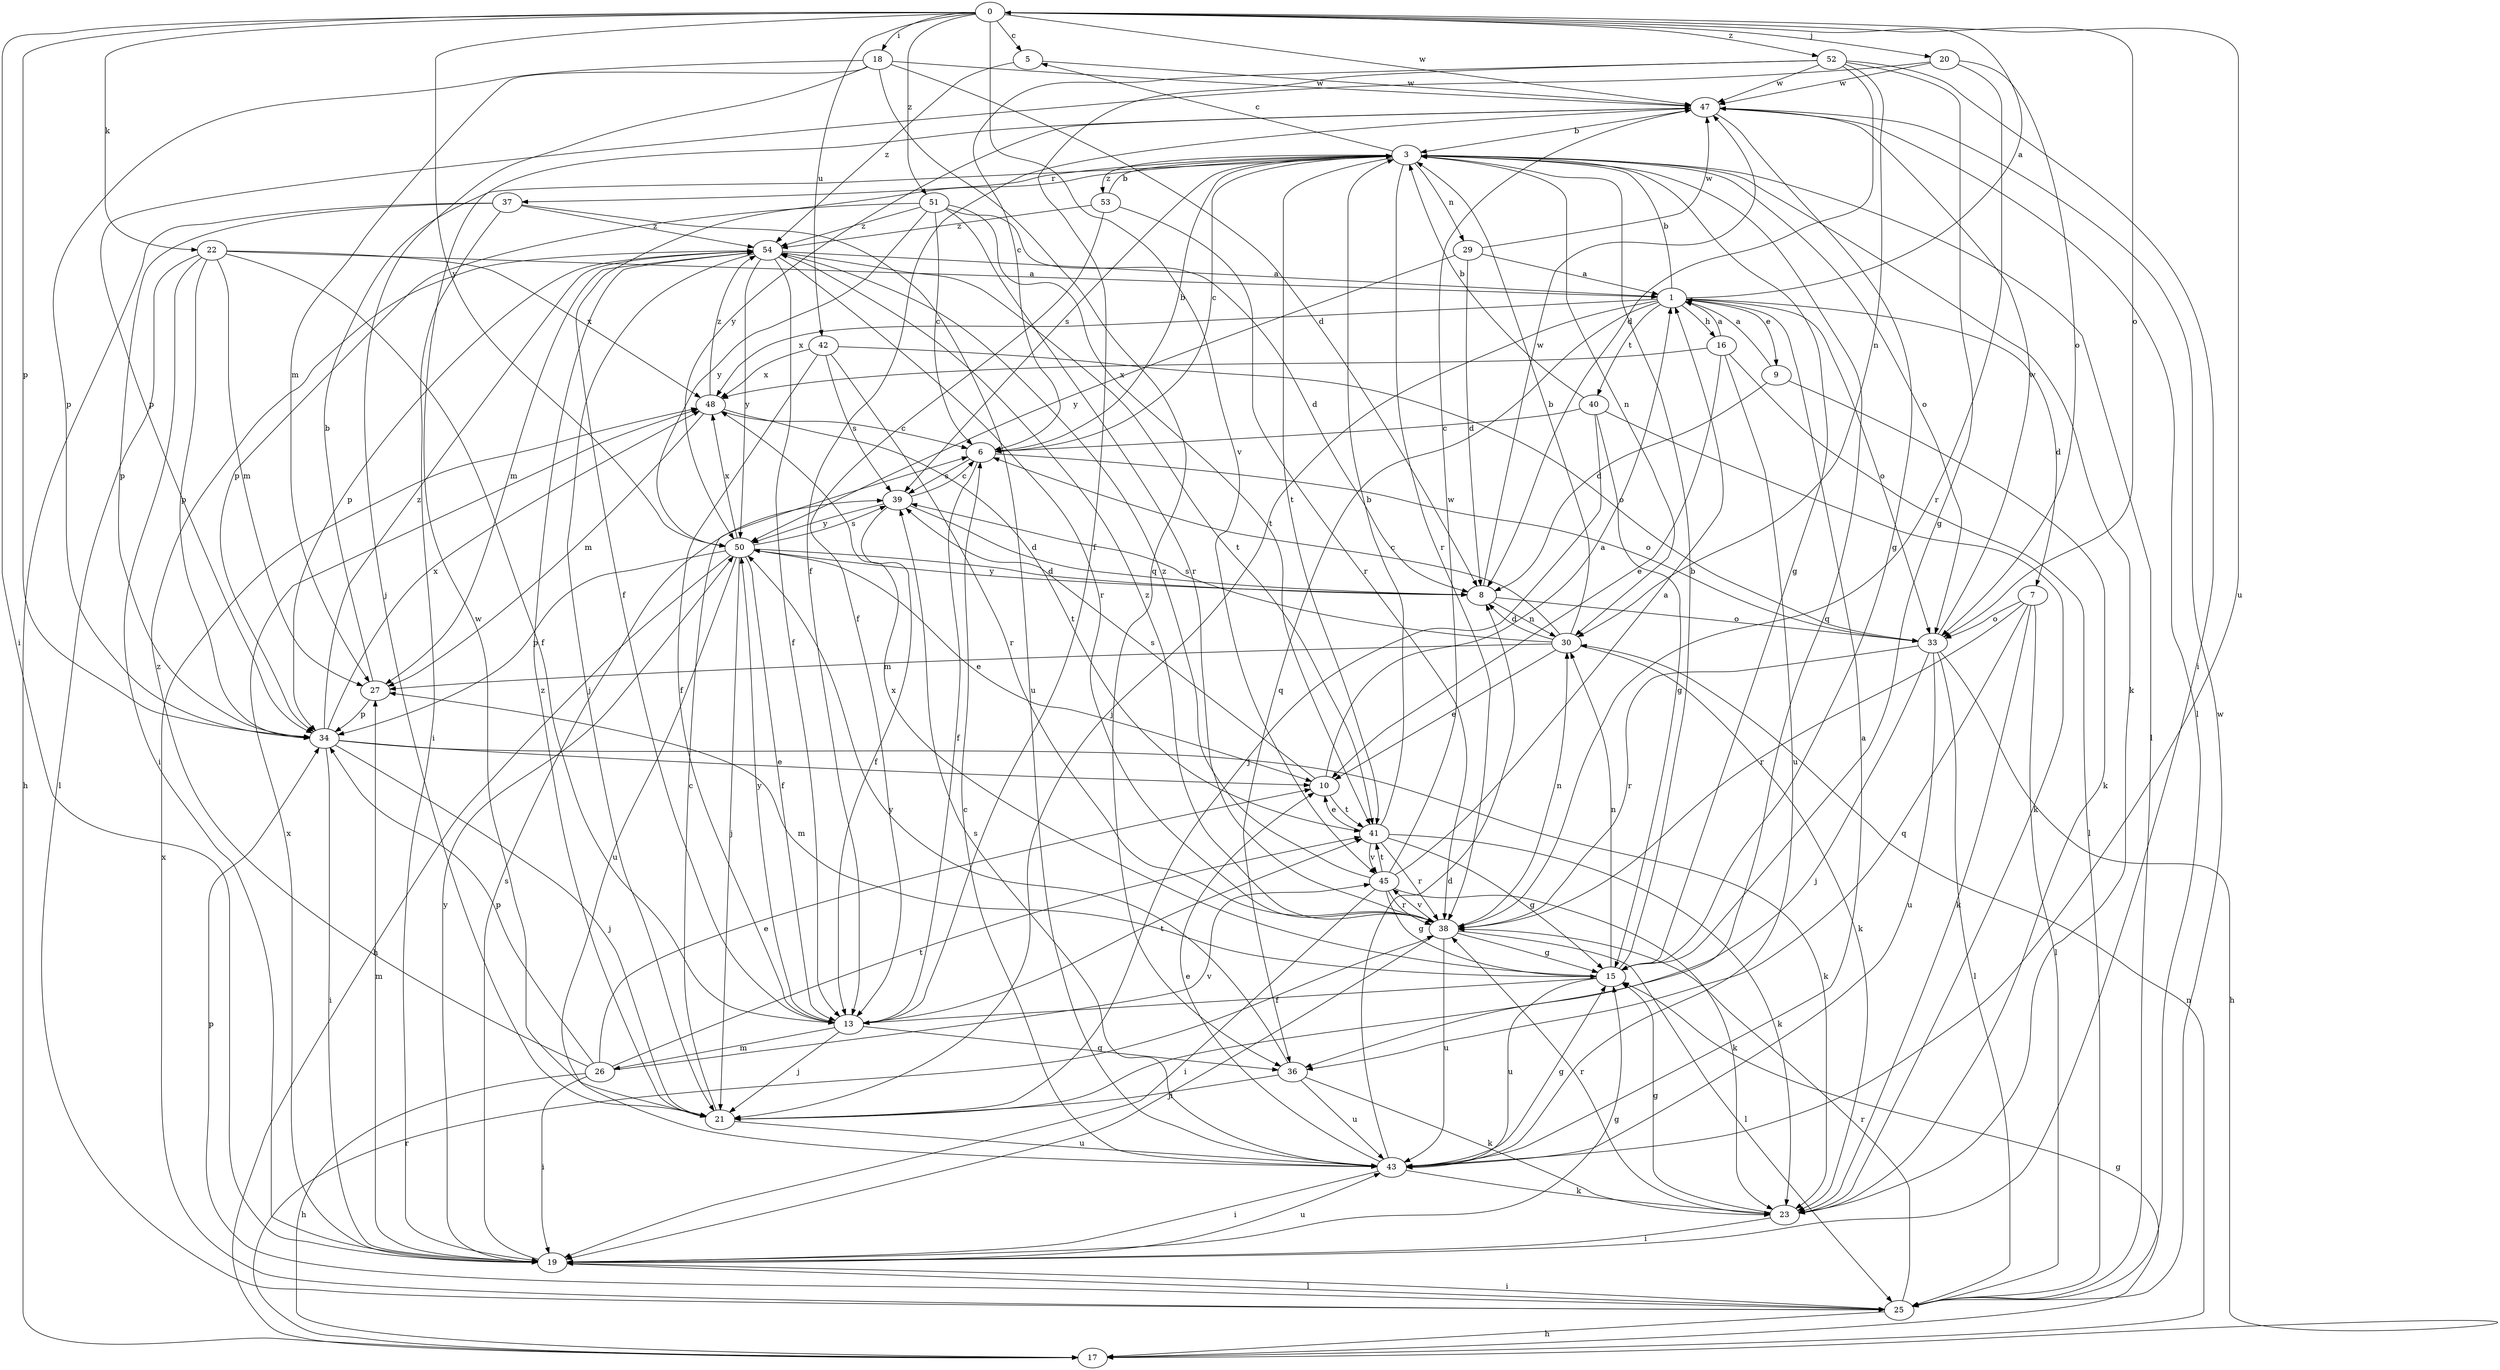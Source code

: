 strict digraph  {
0;
1;
3;
5;
6;
7;
8;
9;
10;
13;
15;
16;
17;
18;
19;
20;
21;
22;
23;
25;
26;
27;
29;
30;
33;
34;
36;
37;
38;
39;
40;
41;
42;
43;
45;
47;
48;
50;
51;
52;
53;
54;
0 -> 5  [label=c];
0 -> 18  [label=i];
0 -> 19  [label=i];
0 -> 20  [label=j];
0 -> 22  [label=k];
0 -> 33  [label=o];
0 -> 34  [label=p];
0 -> 42  [label=u];
0 -> 43  [label=u];
0 -> 45  [label=v];
0 -> 47  [label=w];
0 -> 50  [label=y];
0 -> 51  [label=z];
0 -> 52  [label=z];
1 -> 0  [label=a];
1 -> 3  [label=b];
1 -> 7  [label=d];
1 -> 9  [label=e];
1 -> 16  [label=h];
1 -> 21  [label=j];
1 -> 33  [label=o];
1 -> 36  [label=q];
1 -> 40  [label=t];
1 -> 48  [label=x];
3 -> 5  [label=c];
3 -> 6  [label=c];
3 -> 13  [label=f];
3 -> 15  [label=g];
3 -> 23  [label=k];
3 -> 25  [label=l];
3 -> 29  [label=n];
3 -> 30  [label=n];
3 -> 33  [label=o];
3 -> 36  [label=q];
3 -> 37  [label=r];
3 -> 38  [label=r];
3 -> 39  [label=s];
3 -> 41  [label=t];
3 -> 53  [label=z];
5 -> 47  [label=w];
5 -> 54  [label=z];
6 -> 3  [label=b];
6 -> 13  [label=f];
6 -> 33  [label=o];
6 -> 39  [label=s];
7 -> 23  [label=k];
7 -> 25  [label=l];
7 -> 33  [label=o];
7 -> 36  [label=q];
7 -> 38  [label=r];
8 -> 30  [label=n];
8 -> 33  [label=o];
8 -> 47  [label=w];
8 -> 50  [label=y];
9 -> 1  [label=a];
9 -> 8  [label=d];
9 -> 23  [label=k];
10 -> 1  [label=a];
10 -> 39  [label=s];
10 -> 41  [label=t];
13 -> 21  [label=j];
13 -> 26  [label=m];
13 -> 36  [label=q];
13 -> 41  [label=t];
13 -> 50  [label=y];
15 -> 3  [label=b];
15 -> 13  [label=f];
15 -> 27  [label=m];
15 -> 30  [label=n];
15 -> 43  [label=u];
15 -> 48  [label=x];
16 -> 1  [label=a];
16 -> 10  [label=e];
16 -> 25  [label=l];
16 -> 43  [label=u];
16 -> 48  [label=x];
17 -> 15  [label=g];
17 -> 30  [label=n];
17 -> 38  [label=r];
18 -> 8  [label=d];
18 -> 21  [label=j];
18 -> 27  [label=m];
18 -> 34  [label=p];
18 -> 36  [label=q];
18 -> 47  [label=w];
19 -> 15  [label=g];
19 -> 25  [label=l];
19 -> 27  [label=m];
19 -> 39  [label=s];
19 -> 43  [label=u];
19 -> 48  [label=x];
19 -> 50  [label=y];
20 -> 33  [label=o];
20 -> 34  [label=p];
20 -> 38  [label=r];
20 -> 47  [label=w];
21 -> 6  [label=c];
21 -> 43  [label=u];
21 -> 47  [label=w];
21 -> 54  [label=z];
22 -> 1  [label=a];
22 -> 13  [label=f];
22 -> 19  [label=i];
22 -> 25  [label=l];
22 -> 27  [label=m];
22 -> 34  [label=p];
22 -> 48  [label=x];
23 -> 15  [label=g];
23 -> 19  [label=i];
23 -> 38  [label=r];
25 -> 17  [label=h];
25 -> 19  [label=i];
25 -> 34  [label=p];
25 -> 38  [label=r];
25 -> 47  [label=w];
25 -> 48  [label=x];
26 -> 10  [label=e];
26 -> 17  [label=h];
26 -> 19  [label=i];
26 -> 34  [label=p];
26 -> 41  [label=t];
26 -> 45  [label=v];
26 -> 54  [label=z];
27 -> 3  [label=b];
27 -> 34  [label=p];
29 -> 1  [label=a];
29 -> 8  [label=d];
29 -> 47  [label=w];
29 -> 50  [label=y];
30 -> 3  [label=b];
30 -> 6  [label=c];
30 -> 8  [label=d];
30 -> 10  [label=e];
30 -> 23  [label=k];
30 -> 27  [label=m];
30 -> 39  [label=s];
33 -> 17  [label=h];
33 -> 21  [label=j];
33 -> 25  [label=l];
33 -> 38  [label=r];
33 -> 43  [label=u];
33 -> 47  [label=w];
34 -> 10  [label=e];
34 -> 19  [label=i];
34 -> 21  [label=j];
34 -> 23  [label=k];
34 -> 48  [label=x];
34 -> 54  [label=z];
36 -> 21  [label=j];
36 -> 23  [label=k];
36 -> 43  [label=u];
36 -> 50  [label=y];
37 -> 17  [label=h];
37 -> 19  [label=i];
37 -> 34  [label=p];
37 -> 43  [label=u];
37 -> 54  [label=z];
38 -> 15  [label=g];
38 -> 19  [label=i];
38 -> 25  [label=l];
38 -> 30  [label=n];
38 -> 43  [label=u];
38 -> 45  [label=v];
38 -> 54  [label=z];
39 -> 6  [label=c];
39 -> 8  [label=d];
39 -> 13  [label=f];
39 -> 50  [label=y];
40 -> 3  [label=b];
40 -> 6  [label=c];
40 -> 15  [label=g];
40 -> 21  [label=j];
40 -> 23  [label=k];
41 -> 3  [label=b];
41 -> 10  [label=e];
41 -> 15  [label=g];
41 -> 23  [label=k];
41 -> 38  [label=r];
41 -> 45  [label=v];
42 -> 13  [label=f];
42 -> 33  [label=o];
42 -> 38  [label=r];
42 -> 39  [label=s];
42 -> 48  [label=x];
43 -> 1  [label=a];
43 -> 6  [label=c];
43 -> 8  [label=d];
43 -> 10  [label=e];
43 -> 15  [label=g];
43 -> 19  [label=i];
43 -> 23  [label=k];
43 -> 39  [label=s];
45 -> 1  [label=a];
45 -> 15  [label=g];
45 -> 19  [label=i];
45 -> 23  [label=k];
45 -> 38  [label=r];
45 -> 41  [label=t];
45 -> 47  [label=w];
45 -> 54  [label=z];
47 -> 3  [label=b];
47 -> 13  [label=f];
47 -> 15  [label=g];
47 -> 25  [label=l];
47 -> 50  [label=y];
48 -> 6  [label=c];
48 -> 27  [label=m];
48 -> 41  [label=t];
48 -> 54  [label=z];
50 -> 8  [label=d];
50 -> 10  [label=e];
50 -> 13  [label=f];
50 -> 17  [label=h];
50 -> 21  [label=j];
50 -> 34  [label=p];
50 -> 39  [label=s];
50 -> 43  [label=u];
50 -> 48  [label=x];
51 -> 6  [label=c];
51 -> 8  [label=d];
51 -> 34  [label=p];
51 -> 38  [label=r];
51 -> 41  [label=t];
51 -> 50  [label=y];
51 -> 54  [label=z];
52 -> 6  [label=c];
52 -> 8  [label=d];
52 -> 13  [label=f];
52 -> 15  [label=g];
52 -> 19  [label=i];
52 -> 30  [label=n];
52 -> 47  [label=w];
53 -> 3  [label=b];
53 -> 13  [label=f];
53 -> 38  [label=r];
53 -> 54  [label=z];
54 -> 1  [label=a];
54 -> 13  [label=f];
54 -> 21  [label=j];
54 -> 27  [label=m];
54 -> 34  [label=p];
54 -> 38  [label=r];
54 -> 41  [label=t];
54 -> 50  [label=y];
}
